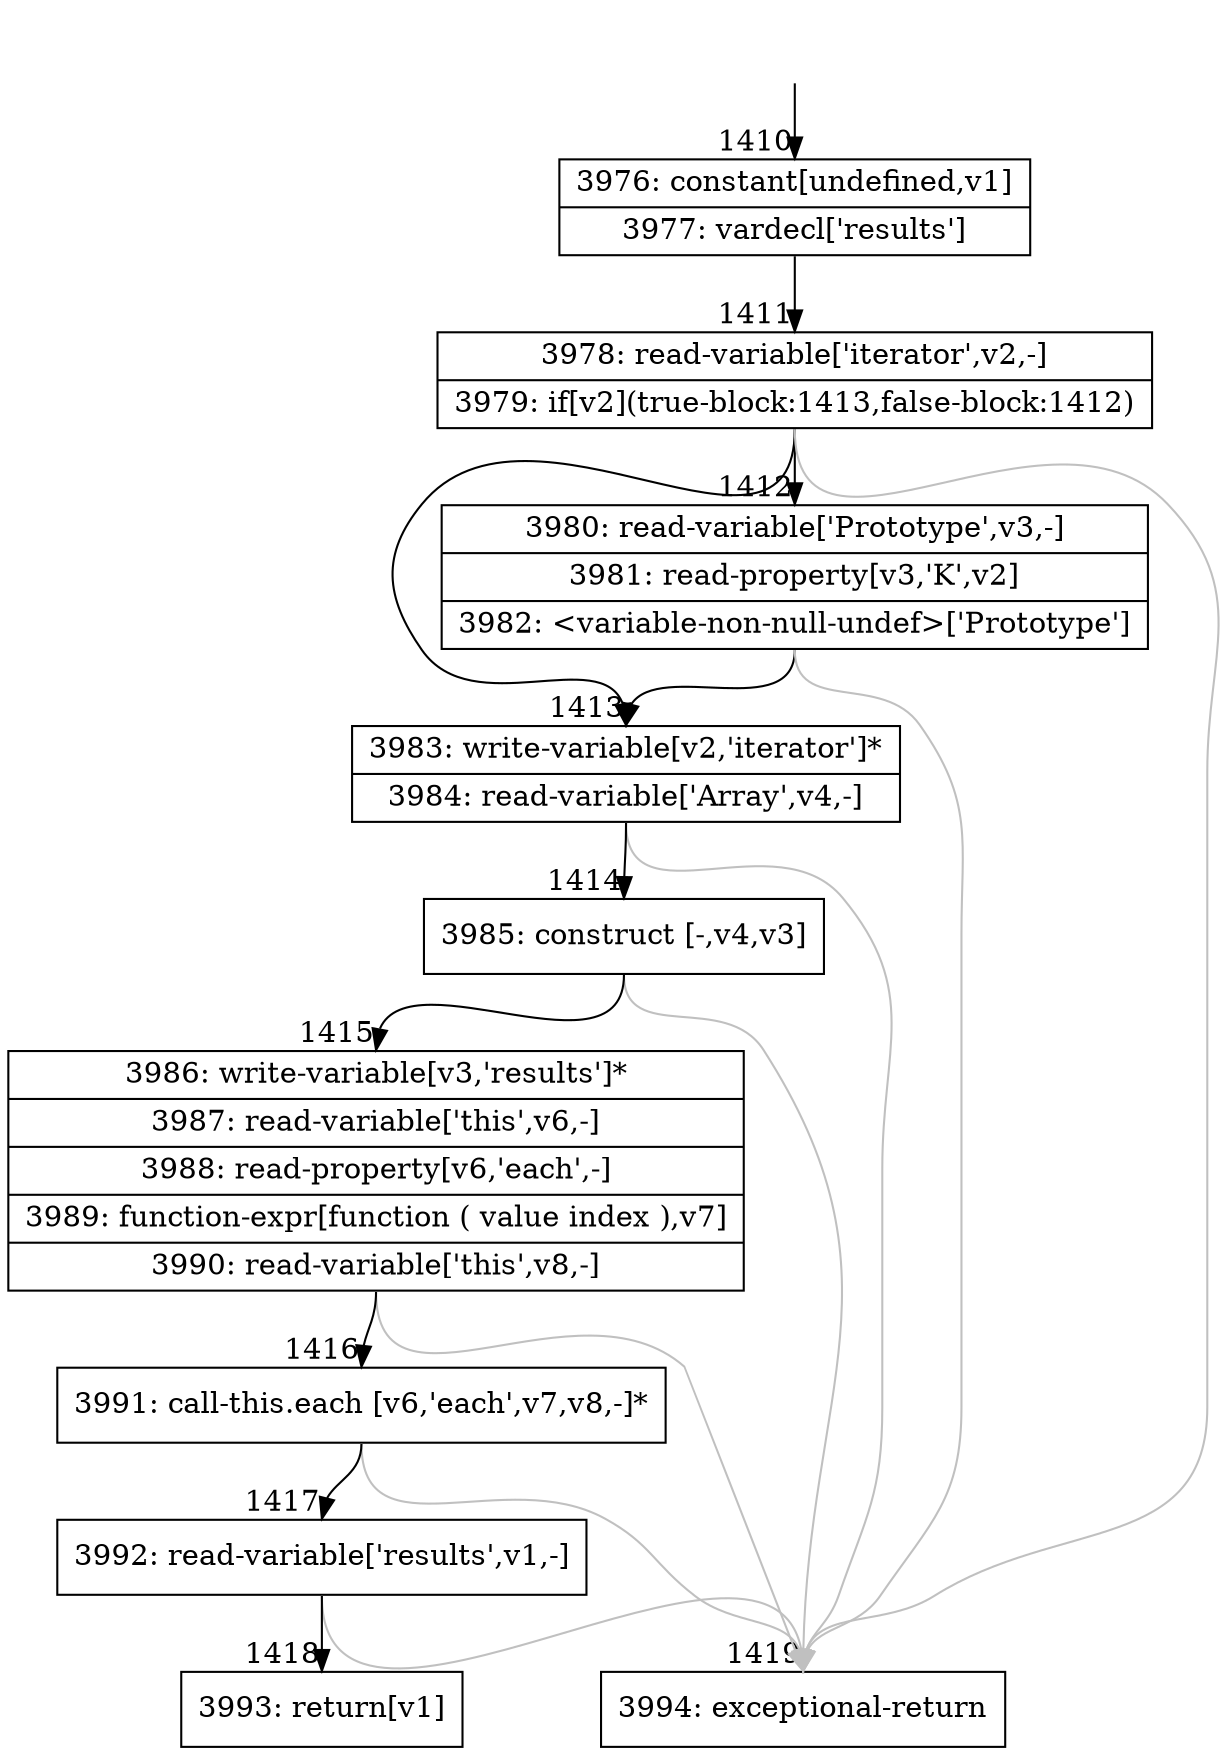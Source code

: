 digraph {
rankdir="TD"
BB_entry118[shape=none,label=""];
BB_entry118 -> BB1410 [tailport=s, headport=n, headlabel="    1410"]
BB1410 [shape=record label="{3976: constant[undefined,v1]|3977: vardecl['results']}" ] 
BB1410 -> BB1411 [tailport=s, headport=n, headlabel="      1411"]
BB1411 [shape=record label="{3978: read-variable['iterator',v2,-]|3979: if[v2](true-block:1413,false-block:1412)}" ] 
BB1411 -> BB1413 [tailport=s, headport=n, headlabel="      1413"]
BB1411 -> BB1412 [tailport=s, headport=n, headlabel="      1412"]
BB1411 -> BB1419 [tailport=s, headport=n, color=gray, headlabel="      1419"]
BB1412 [shape=record label="{3980: read-variable['Prototype',v3,-]|3981: read-property[v3,'K',v2]|3982: \<variable-non-null-undef\>['Prototype']}" ] 
BB1412 -> BB1413 [tailport=s, headport=n]
BB1412 -> BB1419 [tailport=s, headport=n, color=gray]
BB1413 [shape=record label="{3983: write-variable[v2,'iterator']*|3984: read-variable['Array',v4,-]}" ] 
BB1413 -> BB1414 [tailport=s, headport=n, headlabel="      1414"]
BB1413 -> BB1419 [tailport=s, headport=n, color=gray]
BB1414 [shape=record label="{3985: construct [-,v4,v3]}" ] 
BB1414 -> BB1415 [tailport=s, headport=n, headlabel="      1415"]
BB1414 -> BB1419 [tailport=s, headport=n, color=gray]
BB1415 [shape=record label="{3986: write-variable[v3,'results']*|3987: read-variable['this',v6,-]|3988: read-property[v6,'each',-]|3989: function-expr[function ( value index ),v7]|3990: read-variable['this',v8,-]}" ] 
BB1415 -> BB1416 [tailport=s, headport=n, headlabel="      1416"]
BB1415 -> BB1419 [tailport=s, headport=n, color=gray]
BB1416 [shape=record label="{3991: call-this.each [v6,'each',v7,v8,-]*}" ] 
BB1416 -> BB1417 [tailport=s, headport=n, headlabel="      1417"]
BB1416 -> BB1419 [tailport=s, headport=n, color=gray]
BB1417 [shape=record label="{3992: read-variable['results',v1,-]}" ] 
BB1417 -> BB1418 [tailport=s, headport=n, headlabel="      1418"]
BB1417 -> BB1419 [tailport=s, headport=n, color=gray]
BB1418 [shape=record label="{3993: return[v1]}" ] 
BB1419 [shape=record label="{3994: exceptional-return}" ] 
//#$~ 900
}

